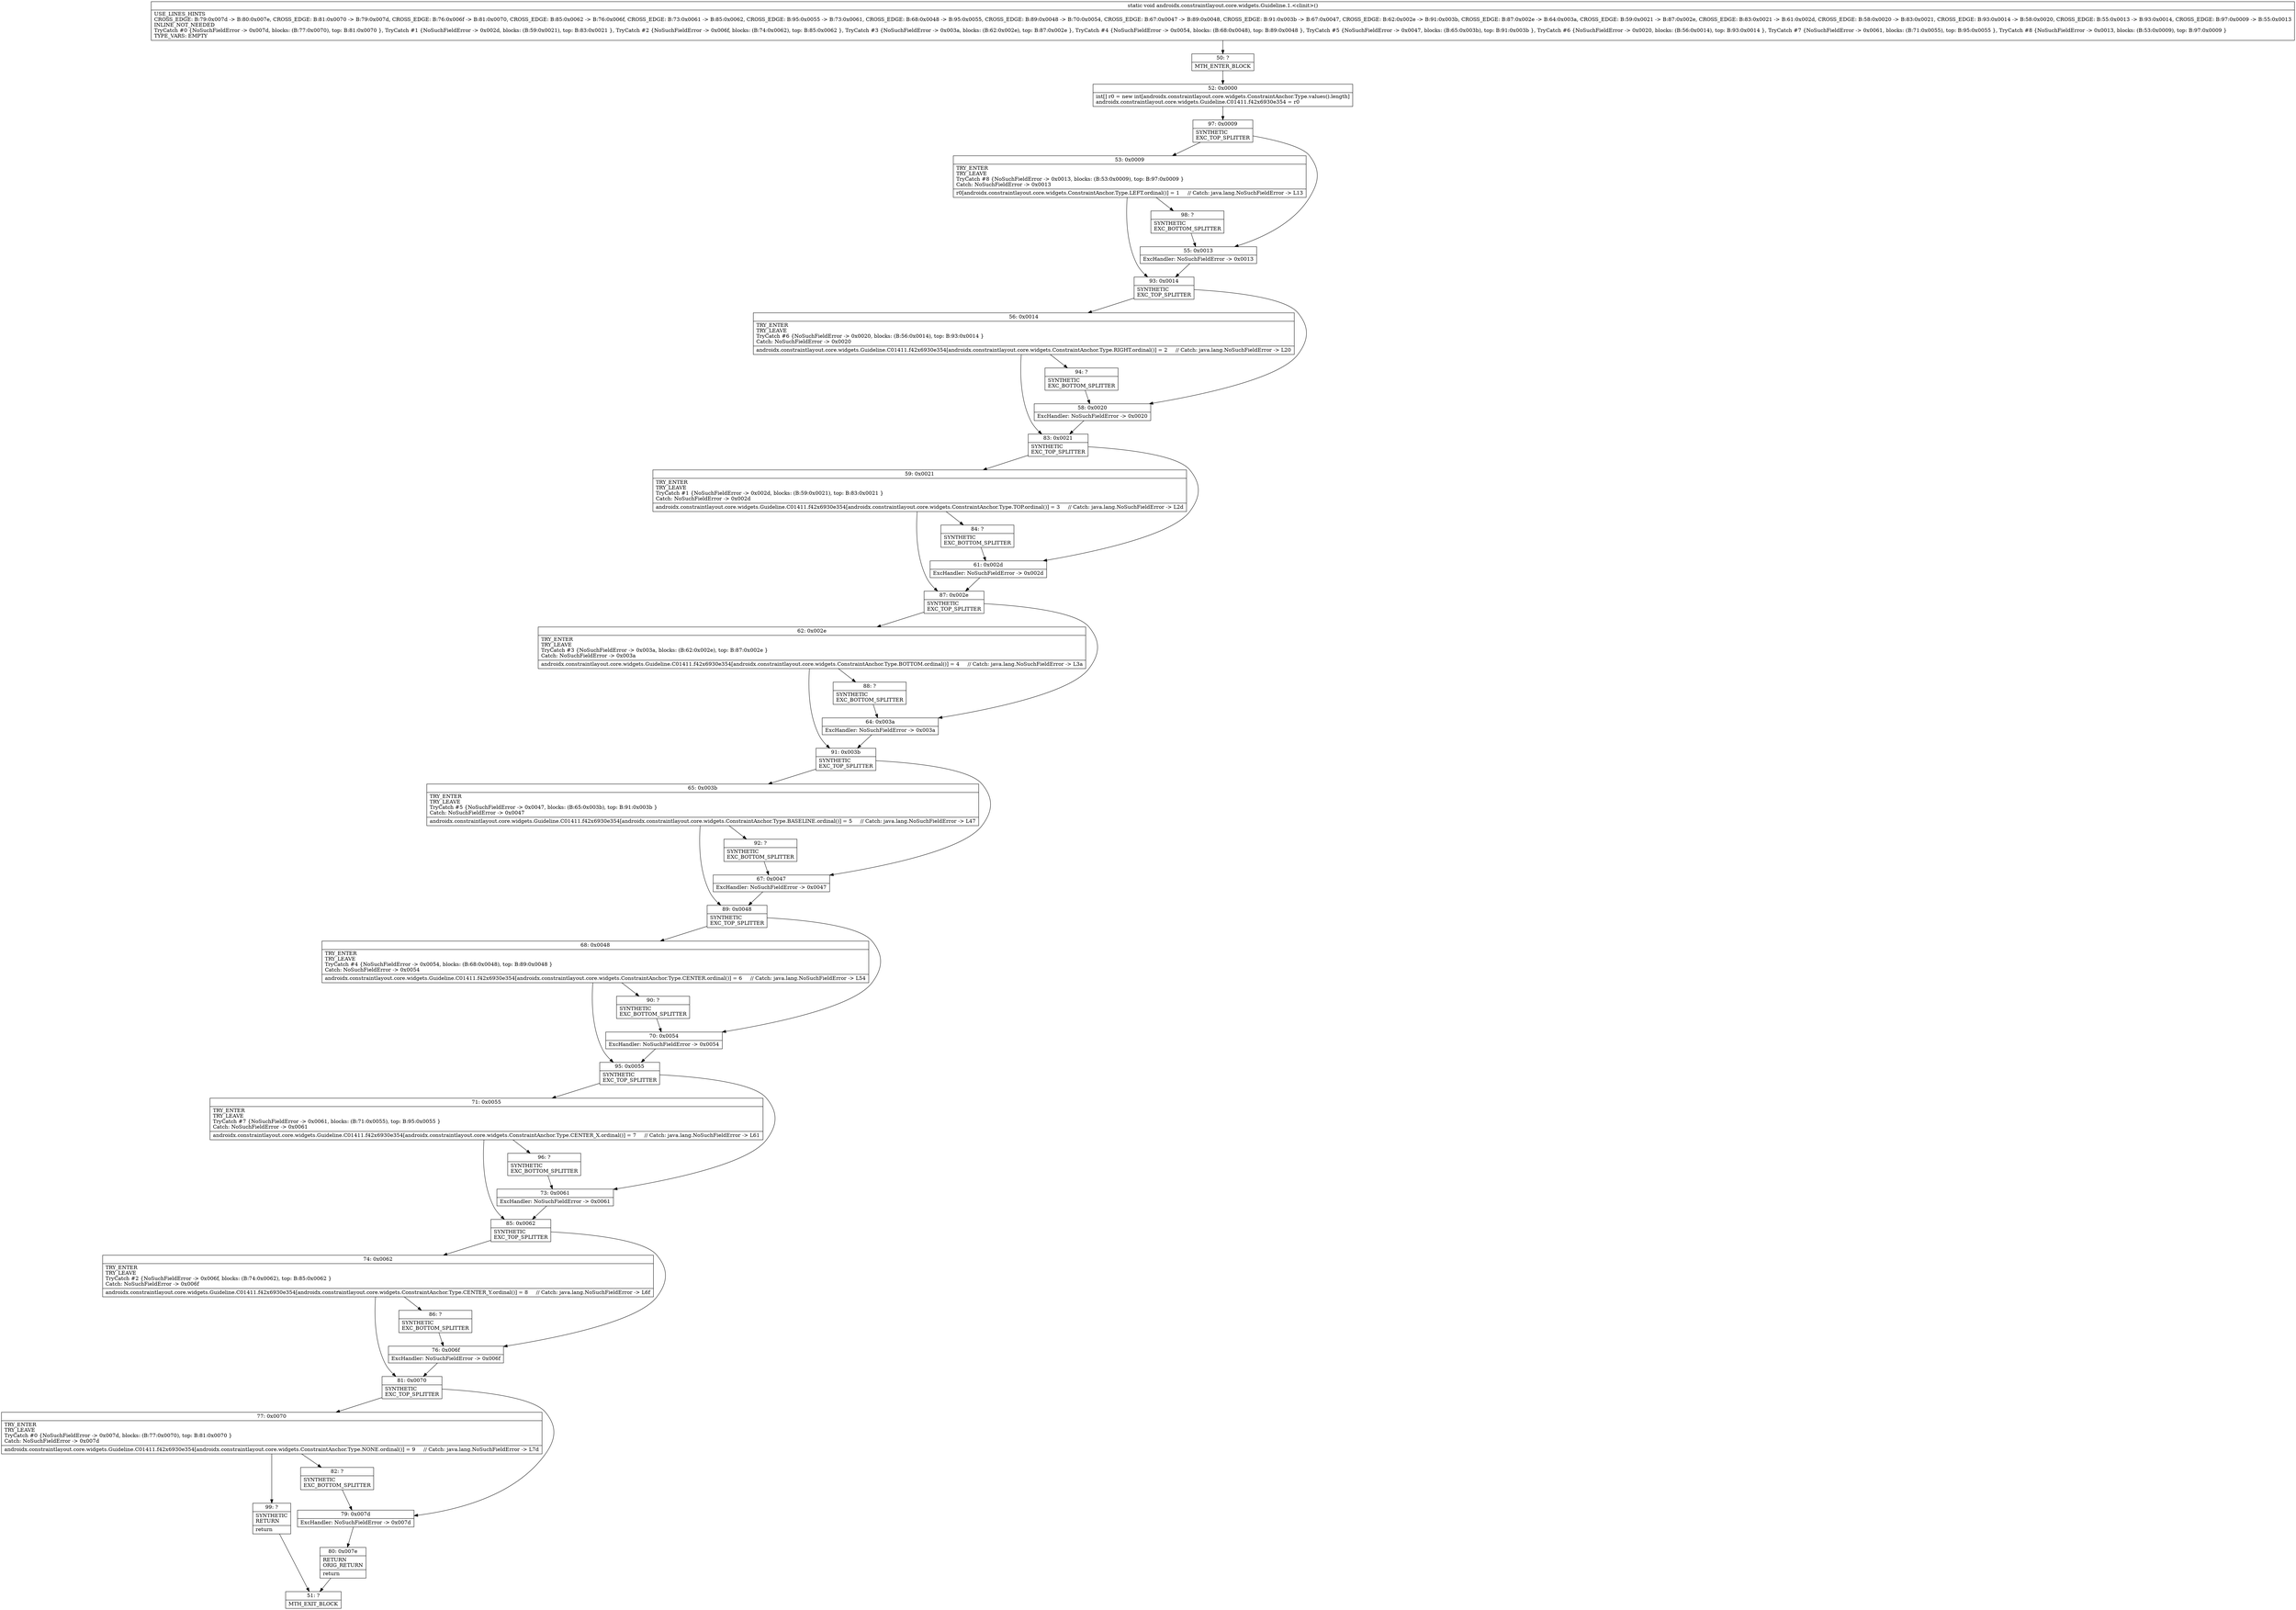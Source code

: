 digraph "CFG forandroidx.constraintlayout.core.widgets.Guideline.1.\<clinit\>()V" {
Node_50 [shape=record,label="{50\:\ ?|MTH_ENTER_BLOCK\l}"];
Node_52 [shape=record,label="{52\:\ 0x0000|int[] r0 = new int[androidx.constraintlayout.core.widgets.ConstraintAnchor.Type.values().length]\landroidx.constraintlayout.core.widgets.Guideline.C01411.f42x6930e354 = r0\l}"];
Node_97 [shape=record,label="{97\:\ 0x0009|SYNTHETIC\lEXC_TOP_SPLITTER\l}"];
Node_53 [shape=record,label="{53\:\ 0x0009|TRY_ENTER\lTRY_LEAVE\lTryCatch #8 \{NoSuchFieldError \-\> 0x0013, blocks: (B:53:0x0009), top: B:97:0x0009 \}\lCatch: NoSuchFieldError \-\> 0x0013\l|r0[androidx.constraintlayout.core.widgets.ConstraintAnchor.Type.LEFT.ordinal()] = 1     \/\/ Catch: java.lang.NoSuchFieldError \-\> L13\l}"];
Node_93 [shape=record,label="{93\:\ 0x0014|SYNTHETIC\lEXC_TOP_SPLITTER\l}"];
Node_56 [shape=record,label="{56\:\ 0x0014|TRY_ENTER\lTRY_LEAVE\lTryCatch #6 \{NoSuchFieldError \-\> 0x0020, blocks: (B:56:0x0014), top: B:93:0x0014 \}\lCatch: NoSuchFieldError \-\> 0x0020\l|androidx.constraintlayout.core.widgets.Guideline.C01411.f42x6930e354[androidx.constraintlayout.core.widgets.ConstraintAnchor.Type.RIGHT.ordinal()] = 2     \/\/ Catch: java.lang.NoSuchFieldError \-\> L20\l}"];
Node_83 [shape=record,label="{83\:\ 0x0021|SYNTHETIC\lEXC_TOP_SPLITTER\l}"];
Node_59 [shape=record,label="{59\:\ 0x0021|TRY_ENTER\lTRY_LEAVE\lTryCatch #1 \{NoSuchFieldError \-\> 0x002d, blocks: (B:59:0x0021), top: B:83:0x0021 \}\lCatch: NoSuchFieldError \-\> 0x002d\l|androidx.constraintlayout.core.widgets.Guideline.C01411.f42x6930e354[androidx.constraintlayout.core.widgets.ConstraintAnchor.Type.TOP.ordinal()] = 3     \/\/ Catch: java.lang.NoSuchFieldError \-\> L2d\l}"];
Node_84 [shape=record,label="{84\:\ ?|SYNTHETIC\lEXC_BOTTOM_SPLITTER\l}"];
Node_87 [shape=record,label="{87\:\ 0x002e|SYNTHETIC\lEXC_TOP_SPLITTER\l}"];
Node_62 [shape=record,label="{62\:\ 0x002e|TRY_ENTER\lTRY_LEAVE\lTryCatch #3 \{NoSuchFieldError \-\> 0x003a, blocks: (B:62:0x002e), top: B:87:0x002e \}\lCatch: NoSuchFieldError \-\> 0x003a\l|androidx.constraintlayout.core.widgets.Guideline.C01411.f42x6930e354[androidx.constraintlayout.core.widgets.ConstraintAnchor.Type.BOTTOM.ordinal()] = 4     \/\/ Catch: java.lang.NoSuchFieldError \-\> L3a\l}"];
Node_88 [shape=record,label="{88\:\ ?|SYNTHETIC\lEXC_BOTTOM_SPLITTER\l}"];
Node_91 [shape=record,label="{91\:\ 0x003b|SYNTHETIC\lEXC_TOP_SPLITTER\l}"];
Node_65 [shape=record,label="{65\:\ 0x003b|TRY_ENTER\lTRY_LEAVE\lTryCatch #5 \{NoSuchFieldError \-\> 0x0047, blocks: (B:65:0x003b), top: B:91:0x003b \}\lCatch: NoSuchFieldError \-\> 0x0047\l|androidx.constraintlayout.core.widgets.Guideline.C01411.f42x6930e354[androidx.constraintlayout.core.widgets.ConstraintAnchor.Type.BASELINE.ordinal()] = 5     \/\/ Catch: java.lang.NoSuchFieldError \-\> L47\l}"];
Node_89 [shape=record,label="{89\:\ 0x0048|SYNTHETIC\lEXC_TOP_SPLITTER\l}"];
Node_68 [shape=record,label="{68\:\ 0x0048|TRY_ENTER\lTRY_LEAVE\lTryCatch #4 \{NoSuchFieldError \-\> 0x0054, blocks: (B:68:0x0048), top: B:89:0x0048 \}\lCatch: NoSuchFieldError \-\> 0x0054\l|androidx.constraintlayout.core.widgets.Guideline.C01411.f42x6930e354[androidx.constraintlayout.core.widgets.ConstraintAnchor.Type.CENTER.ordinal()] = 6     \/\/ Catch: java.lang.NoSuchFieldError \-\> L54\l}"];
Node_90 [shape=record,label="{90\:\ ?|SYNTHETIC\lEXC_BOTTOM_SPLITTER\l}"];
Node_95 [shape=record,label="{95\:\ 0x0055|SYNTHETIC\lEXC_TOP_SPLITTER\l}"];
Node_71 [shape=record,label="{71\:\ 0x0055|TRY_ENTER\lTRY_LEAVE\lTryCatch #7 \{NoSuchFieldError \-\> 0x0061, blocks: (B:71:0x0055), top: B:95:0x0055 \}\lCatch: NoSuchFieldError \-\> 0x0061\l|androidx.constraintlayout.core.widgets.Guideline.C01411.f42x6930e354[androidx.constraintlayout.core.widgets.ConstraintAnchor.Type.CENTER_X.ordinal()] = 7     \/\/ Catch: java.lang.NoSuchFieldError \-\> L61\l}"];
Node_85 [shape=record,label="{85\:\ 0x0062|SYNTHETIC\lEXC_TOP_SPLITTER\l}"];
Node_74 [shape=record,label="{74\:\ 0x0062|TRY_ENTER\lTRY_LEAVE\lTryCatch #2 \{NoSuchFieldError \-\> 0x006f, blocks: (B:74:0x0062), top: B:85:0x0062 \}\lCatch: NoSuchFieldError \-\> 0x006f\l|androidx.constraintlayout.core.widgets.Guideline.C01411.f42x6930e354[androidx.constraintlayout.core.widgets.ConstraintAnchor.Type.CENTER_Y.ordinal()] = 8     \/\/ Catch: java.lang.NoSuchFieldError \-\> L6f\l}"];
Node_81 [shape=record,label="{81\:\ 0x0070|SYNTHETIC\lEXC_TOP_SPLITTER\l}"];
Node_77 [shape=record,label="{77\:\ 0x0070|TRY_ENTER\lTRY_LEAVE\lTryCatch #0 \{NoSuchFieldError \-\> 0x007d, blocks: (B:77:0x0070), top: B:81:0x0070 \}\lCatch: NoSuchFieldError \-\> 0x007d\l|androidx.constraintlayout.core.widgets.Guideline.C01411.f42x6930e354[androidx.constraintlayout.core.widgets.ConstraintAnchor.Type.NONE.ordinal()] = 9     \/\/ Catch: java.lang.NoSuchFieldError \-\> L7d\l}"];
Node_82 [shape=record,label="{82\:\ ?|SYNTHETIC\lEXC_BOTTOM_SPLITTER\l}"];
Node_99 [shape=record,label="{99\:\ ?|SYNTHETIC\lRETURN\l|return\l}"];
Node_51 [shape=record,label="{51\:\ ?|MTH_EXIT_BLOCK\l}"];
Node_79 [shape=record,label="{79\:\ 0x007d|ExcHandler: NoSuchFieldError \-\> 0x007d\l}"];
Node_80 [shape=record,label="{80\:\ 0x007e|RETURN\lORIG_RETURN\l|return\l}"];
Node_86 [shape=record,label="{86\:\ ?|SYNTHETIC\lEXC_BOTTOM_SPLITTER\l}"];
Node_76 [shape=record,label="{76\:\ 0x006f|ExcHandler: NoSuchFieldError \-\> 0x006f\l}"];
Node_96 [shape=record,label="{96\:\ ?|SYNTHETIC\lEXC_BOTTOM_SPLITTER\l}"];
Node_73 [shape=record,label="{73\:\ 0x0061|ExcHandler: NoSuchFieldError \-\> 0x0061\l}"];
Node_70 [shape=record,label="{70\:\ 0x0054|ExcHandler: NoSuchFieldError \-\> 0x0054\l}"];
Node_92 [shape=record,label="{92\:\ ?|SYNTHETIC\lEXC_BOTTOM_SPLITTER\l}"];
Node_67 [shape=record,label="{67\:\ 0x0047|ExcHandler: NoSuchFieldError \-\> 0x0047\l}"];
Node_64 [shape=record,label="{64\:\ 0x003a|ExcHandler: NoSuchFieldError \-\> 0x003a\l}"];
Node_61 [shape=record,label="{61\:\ 0x002d|ExcHandler: NoSuchFieldError \-\> 0x002d\l}"];
Node_94 [shape=record,label="{94\:\ ?|SYNTHETIC\lEXC_BOTTOM_SPLITTER\l}"];
Node_58 [shape=record,label="{58\:\ 0x0020|ExcHandler: NoSuchFieldError \-\> 0x0020\l}"];
Node_98 [shape=record,label="{98\:\ ?|SYNTHETIC\lEXC_BOTTOM_SPLITTER\l}"];
Node_55 [shape=record,label="{55\:\ 0x0013|ExcHandler: NoSuchFieldError \-\> 0x0013\l}"];
MethodNode[shape=record,label="{static void androidx.constraintlayout.core.widgets.Guideline.1.\<clinit\>()  | USE_LINES_HINTS\lCROSS_EDGE: B:79:0x007d \-\> B:80:0x007e, CROSS_EDGE: B:81:0x0070 \-\> B:79:0x007d, CROSS_EDGE: B:76:0x006f \-\> B:81:0x0070, CROSS_EDGE: B:85:0x0062 \-\> B:76:0x006f, CROSS_EDGE: B:73:0x0061 \-\> B:85:0x0062, CROSS_EDGE: B:95:0x0055 \-\> B:73:0x0061, CROSS_EDGE: B:68:0x0048 \-\> B:95:0x0055, CROSS_EDGE: B:89:0x0048 \-\> B:70:0x0054, CROSS_EDGE: B:67:0x0047 \-\> B:89:0x0048, CROSS_EDGE: B:91:0x003b \-\> B:67:0x0047, CROSS_EDGE: B:62:0x002e \-\> B:91:0x003b, CROSS_EDGE: B:87:0x002e \-\> B:64:0x003a, CROSS_EDGE: B:59:0x0021 \-\> B:87:0x002e, CROSS_EDGE: B:83:0x0021 \-\> B:61:0x002d, CROSS_EDGE: B:58:0x0020 \-\> B:83:0x0021, CROSS_EDGE: B:93:0x0014 \-\> B:58:0x0020, CROSS_EDGE: B:55:0x0013 \-\> B:93:0x0014, CROSS_EDGE: B:97:0x0009 \-\> B:55:0x0013\lINLINE_NOT_NEEDED\lTryCatch #0 \{NoSuchFieldError \-\> 0x007d, blocks: (B:77:0x0070), top: B:81:0x0070 \}, TryCatch #1 \{NoSuchFieldError \-\> 0x002d, blocks: (B:59:0x0021), top: B:83:0x0021 \}, TryCatch #2 \{NoSuchFieldError \-\> 0x006f, blocks: (B:74:0x0062), top: B:85:0x0062 \}, TryCatch #3 \{NoSuchFieldError \-\> 0x003a, blocks: (B:62:0x002e), top: B:87:0x002e \}, TryCatch #4 \{NoSuchFieldError \-\> 0x0054, blocks: (B:68:0x0048), top: B:89:0x0048 \}, TryCatch #5 \{NoSuchFieldError \-\> 0x0047, blocks: (B:65:0x003b), top: B:91:0x003b \}, TryCatch #6 \{NoSuchFieldError \-\> 0x0020, blocks: (B:56:0x0014), top: B:93:0x0014 \}, TryCatch #7 \{NoSuchFieldError \-\> 0x0061, blocks: (B:71:0x0055), top: B:95:0x0055 \}, TryCatch #8 \{NoSuchFieldError \-\> 0x0013, blocks: (B:53:0x0009), top: B:97:0x0009 \}\lTYPE_VARS: EMPTY\l}"];
MethodNode -> Node_50;Node_50 -> Node_52;
Node_52 -> Node_97;
Node_97 -> Node_53;
Node_97 -> Node_55;
Node_53 -> Node_93;
Node_53 -> Node_98;
Node_93 -> Node_56;
Node_93 -> Node_58;
Node_56 -> Node_83;
Node_56 -> Node_94;
Node_83 -> Node_59;
Node_83 -> Node_61;
Node_59 -> Node_84;
Node_59 -> Node_87;
Node_84 -> Node_61;
Node_87 -> Node_62;
Node_87 -> Node_64;
Node_62 -> Node_88;
Node_62 -> Node_91;
Node_88 -> Node_64;
Node_91 -> Node_65;
Node_91 -> Node_67;
Node_65 -> Node_89;
Node_65 -> Node_92;
Node_89 -> Node_68;
Node_89 -> Node_70;
Node_68 -> Node_90;
Node_68 -> Node_95;
Node_90 -> Node_70;
Node_95 -> Node_71;
Node_95 -> Node_73;
Node_71 -> Node_85;
Node_71 -> Node_96;
Node_85 -> Node_74;
Node_85 -> Node_76;
Node_74 -> Node_81;
Node_74 -> Node_86;
Node_81 -> Node_77;
Node_81 -> Node_79;
Node_77 -> Node_82;
Node_77 -> Node_99;
Node_82 -> Node_79;
Node_99 -> Node_51;
Node_79 -> Node_80;
Node_80 -> Node_51;
Node_86 -> Node_76;
Node_76 -> Node_81;
Node_96 -> Node_73;
Node_73 -> Node_85;
Node_70 -> Node_95;
Node_92 -> Node_67;
Node_67 -> Node_89;
Node_64 -> Node_91;
Node_61 -> Node_87;
Node_94 -> Node_58;
Node_58 -> Node_83;
Node_98 -> Node_55;
Node_55 -> Node_93;
}

